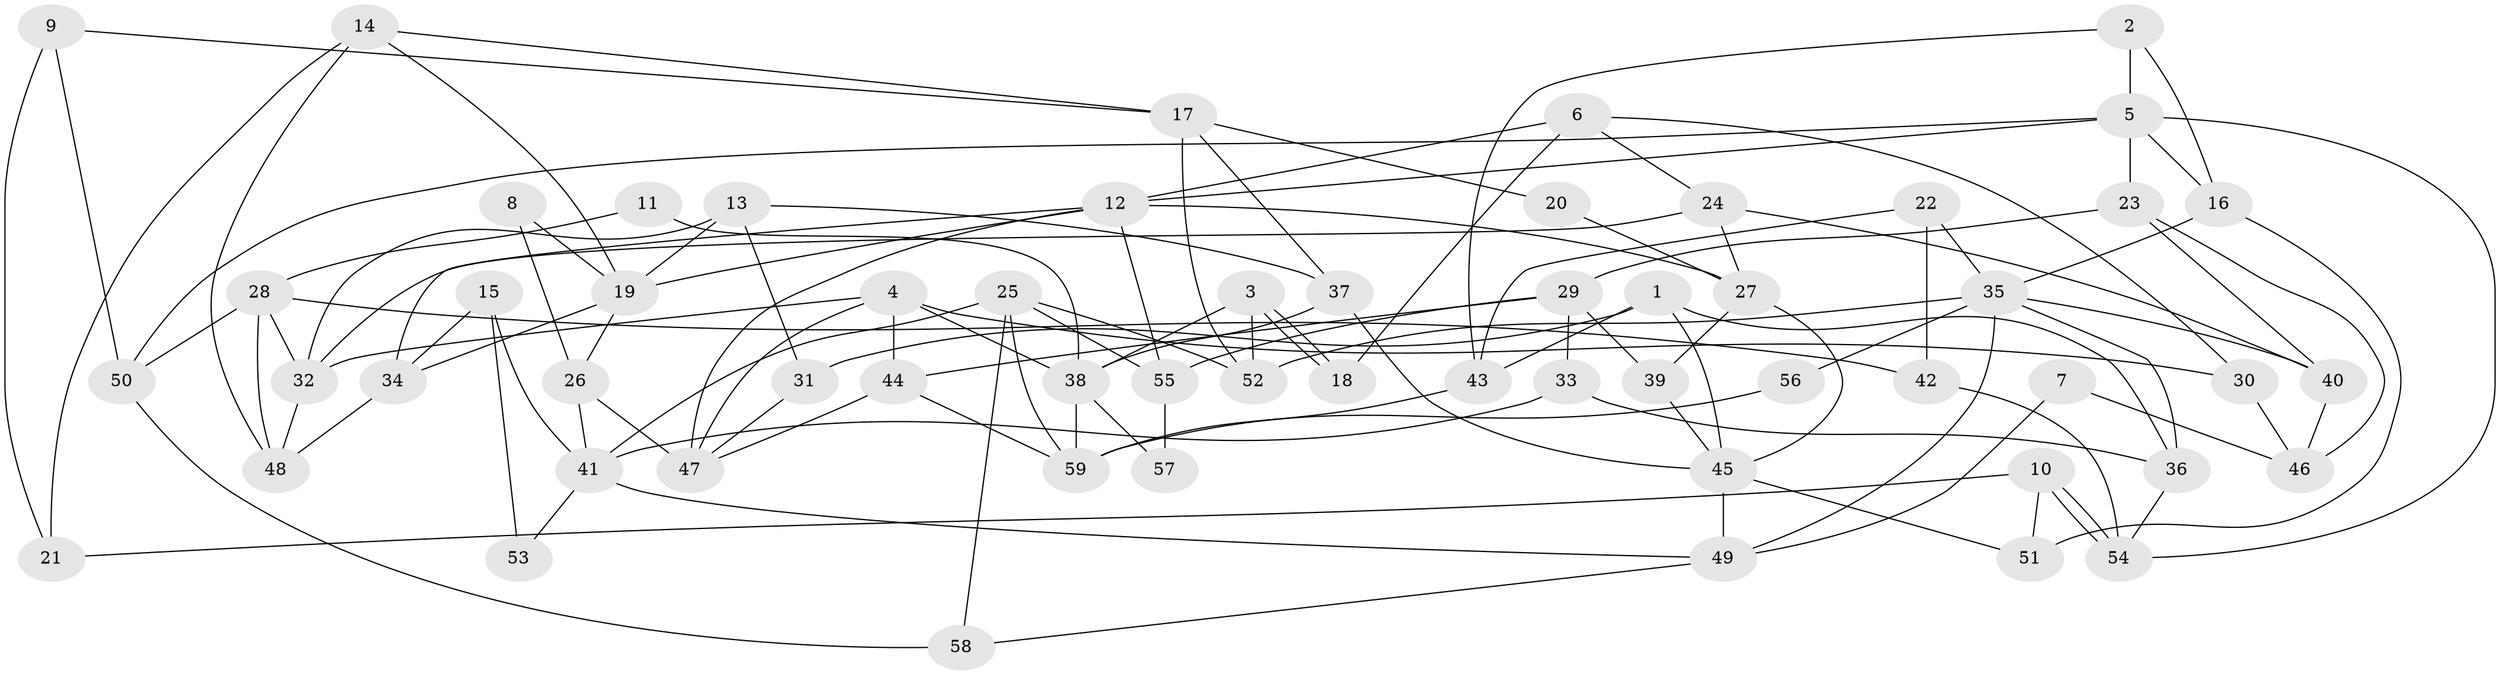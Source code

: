 // Generated by graph-tools (version 1.1) at 2025/50/03/09/25 03:50:08]
// undirected, 59 vertices, 118 edges
graph export_dot {
graph [start="1"]
  node [color=gray90,style=filled];
  1;
  2;
  3;
  4;
  5;
  6;
  7;
  8;
  9;
  10;
  11;
  12;
  13;
  14;
  15;
  16;
  17;
  18;
  19;
  20;
  21;
  22;
  23;
  24;
  25;
  26;
  27;
  28;
  29;
  30;
  31;
  32;
  33;
  34;
  35;
  36;
  37;
  38;
  39;
  40;
  41;
  42;
  43;
  44;
  45;
  46;
  47;
  48;
  49;
  50;
  51;
  52;
  53;
  54;
  55;
  56;
  57;
  58;
  59;
  1 -- 31;
  1 -- 45;
  1 -- 36;
  1 -- 43;
  2 -- 16;
  2 -- 43;
  2 -- 5;
  3 -- 38;
  3 -- 18;
  3 -- 18;
  3 -- 52;
  4 -- 32;
  4 -- 47;
  4 -- 30;
  4 -- 38;
  4 -- 44;
  5 -- 12;
  5 -- 16;
  5 -- 23;
  5 -- 50;
  5 -- 54;
  6 -- 24;
  6 -- 12;
  6 -- 18;
  6 -- 30;
  7 -- 49;
  7 -- 46;
  8 -- 19;
  8 -- 26;
  9 -- 50;
  9 -- 17;
  9 -- 21;
  10 -- 51;
  10 -- 54;
  10 -- 54;
  10 -- 21;
  11 -- 38;
  11 -- 28;
  12 -- 27;
  12 -- 55;
  12 -- 19;
  12 -- 34;
  12 -- 47;
  13 -- 19;
  13 -- 37;
  13 -- 31;
  13 -- 32;
  14 -- 21;
  14 -- 48;
  14 -- 17;
  14 -- 19;
  15 -- 41;
  15 -- 34;
  15 -- 53;
  16 -- 35;
  16 -- 51;
  17 -- 37;
  17 -- 20;
  17 -- 52;
  19 -- 26;
  19 -- 34;
  20 -- 27;
  22 -- 35;
  22 -- 42;
  22 -- 43;
  23 -- 46;
  23 -- 29;
  23 -- 40;
  24 -- 40;
  24 -- 32;
  24 -- 27;
  25 -- 59;
  25 -- 52;
  25 -- 41;
  25 -- 55;
  25 -- 58;
  26 -- 41;
  26 -- 47;
  27 -- 39;
  27 -- 45;
  28 -- 50;
  28 -- 32;
  28 -- 42;
  28 -- 48;
  29 -- 44;
  29 -- 33;
  29 -- 39;
  29 -- 55;
  30 -- 46;
  31 -- 47;
  32 -- 48;
  33 -- 36;
  33 -- 41;
  34 -- 48;
  35 -- 52;
  35 -- 36;
  35 -- 40;
  35 -- 49;
  35 -- 56;
  36 -- 54;
  37 -- 45;
  37 -- 38;
  38 -- 59;
  38 -- 57;
  39 -- 45;
  40 -- 46;
  41 -- 49;
  41 -- 53;
  42 -- 54;
  43 -- 59;
  44 -- 47;
  44 -- 59;
  45 -- 49;
  45 -- 51;
  49 -- 58;
  50 -- 58;
  55 -- 57;
  56 -- 59;
}
